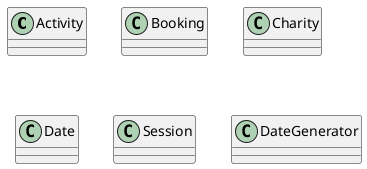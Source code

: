 @startuml class
class Activity {

}

class Booking {

}

class Charity {

}

class Date {

}

class Session {

}

class DateGenerator {

}
@enduml